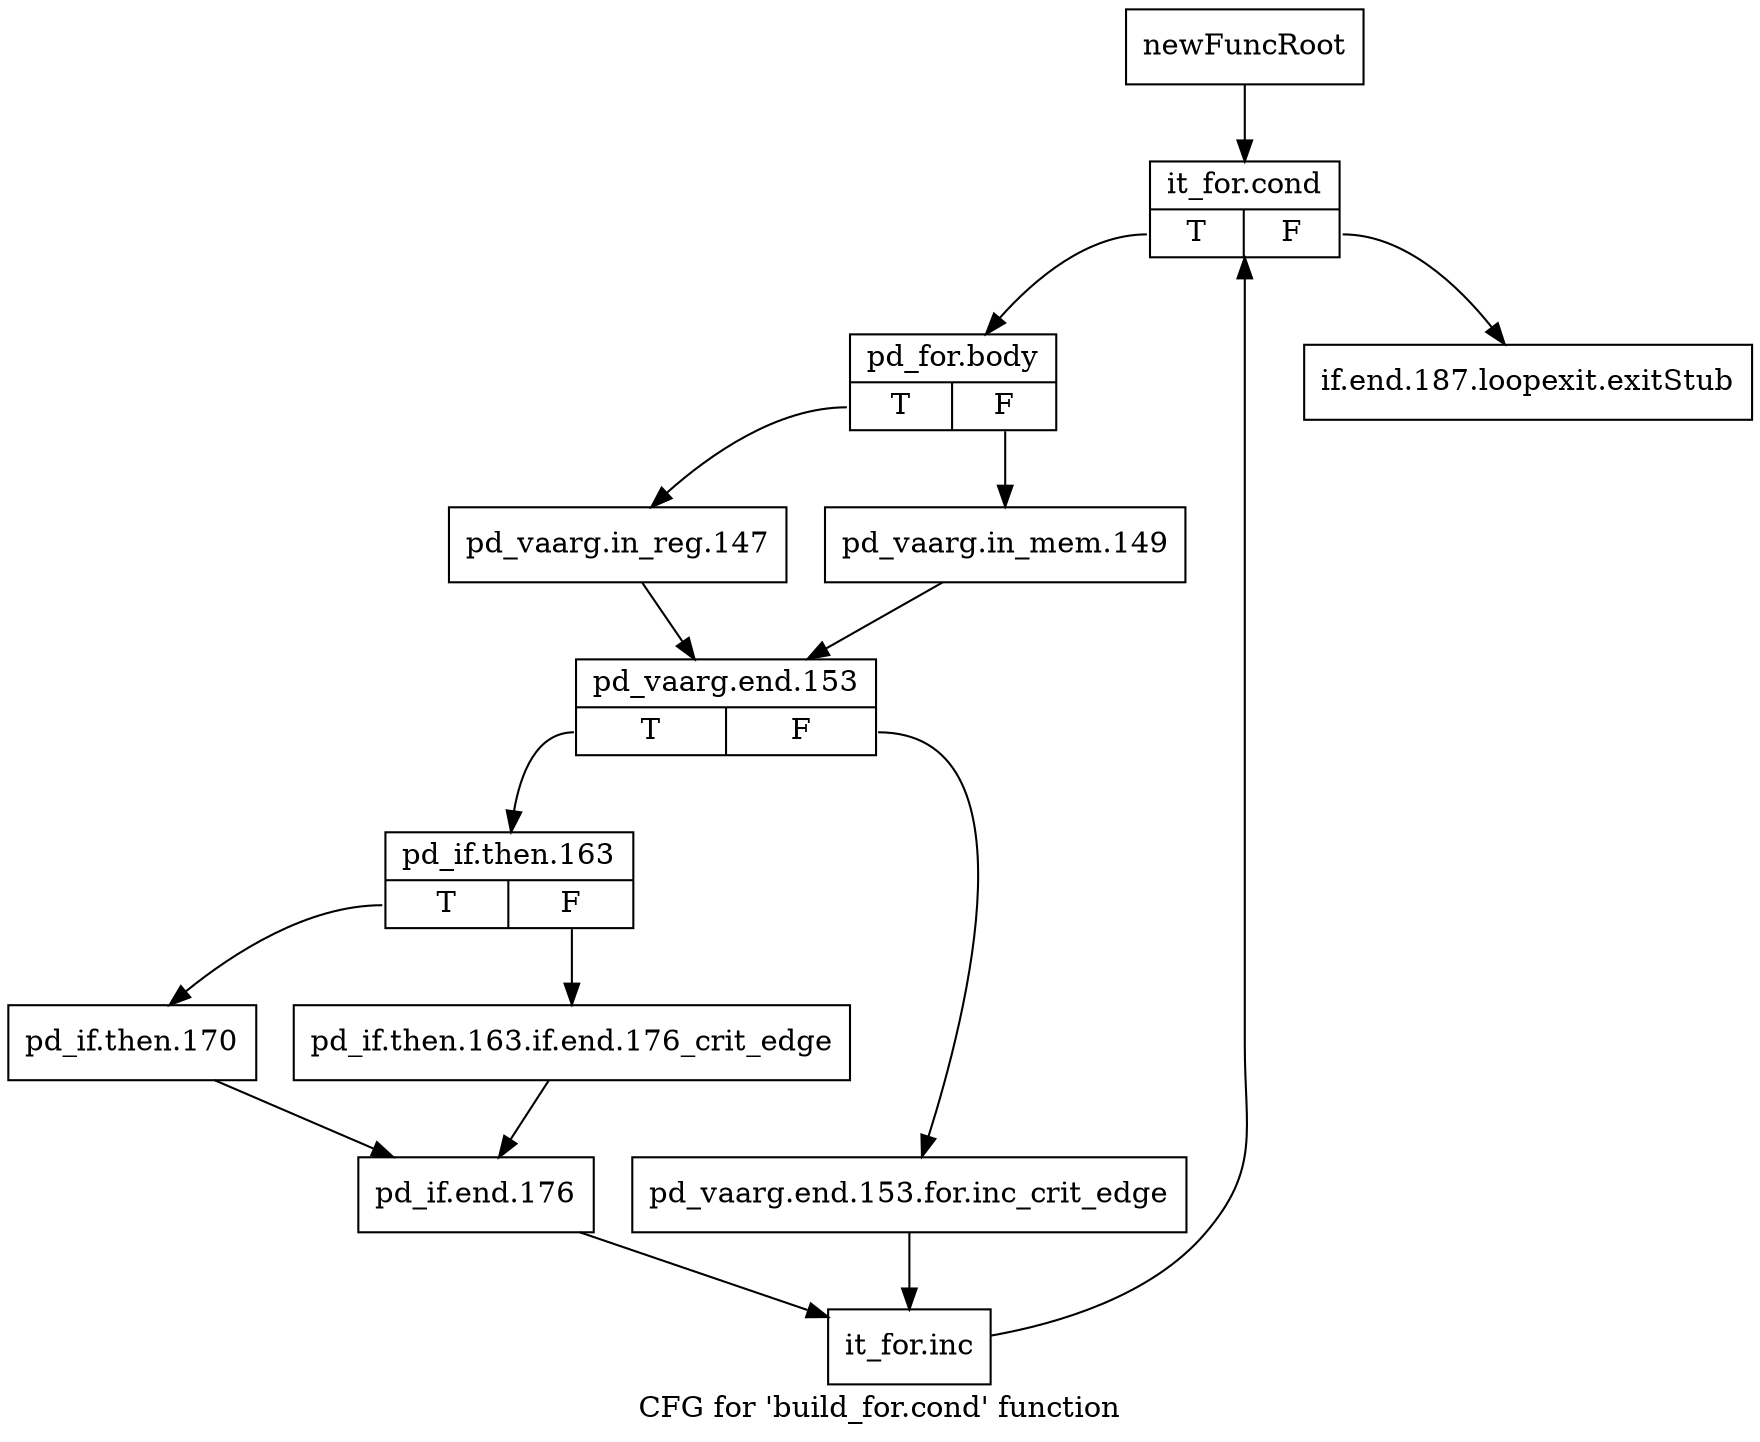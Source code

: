digraph "CFG for 'build_for.cond' function" {
	label="CFG for 'build_for.cond' function";

	Node0xc4cdf10 [shape=record,label="{newFuncRoot}"];
	Node0xc4cdf10 -> Node0xc4cdfb0;
	Node0xc4cdf60 [shape=record,label="{if.end.187.loopexit.exitStub}"];
	Node0xc4cdfb0 [shape=record,label="{it_for.cond|{<s0>T|<s1>F}}"];
	Node0xc4cdfb0:s0 -> Node0xc4ce000;
	Node0xc4cdfb0:s1 -> Node0xc4cdf60;
	Node0xc4ce000 [shape=record,label="{pd_for.body|{<s0>T|<s1>F}}"];
	Node0xc4ce000:s0 -> Node0xc4ce0a0;
	Node0xc4ce000:s1 -> Node0xc4ce050;
	Node0xc4ce050 [shape=record,label="{pd_vaarg.in_mem.149}"];
	Node0xc4ce050 -> Node0xc4ce0f0;
	Node0xc4ce0a0 [shape=record,label="{pd_vaarg.in_reg.147}"];
	Node0xc4ce0a0 -> Node0xc4ce0f0;
	Node0xc4ce0f0 [shape=record,label="{pd_vaarg.end.153|{<s0>T|<s1>F}}"];
	Node0xc4ce0f0:s0 -> Node0xc4ce190;
	Node0xc4ce0f0:s1 -> Node0xc4ce140;
	Node0xc4ce140 [shape=record,label="{pd_vaarg.end.153.for.inc_crit_edge}"];
	Node0xc4ce140 -> Node0xc4ce2d0;
	Node0xc4ce190 [shape=record,label="{pd_if.then.163|{<s0>T|<s1>F}}"];
	Node0xc4ce190:s0 -> Node0xc4ce230;
	Node0xc4ce190:s1 -> Node0xc4ce1e0;
	Node0xc4ce1e0 [shape=record,label="{pd_if.then.163.if.end.176_crit_edge}"];
	Node0xc4ce1e0 -> Node0xc4ce280;
	Node0xc4ce230 [shape=record,label="{pd_if.then.170}"];
	Node0xc4ce230 -> Node0xc4ce280;
	Node0xc4ce280 [shape=record,label="{pd_if.end.176}"];
	Node0xc4ce280 -> Node0xc4ce2d0;
	Node0xc4ce2d0 [shape=record,label="{it_for.inc}"];
	Node0xc4ce2d0 -> Node0xc4cdfb0;
}
